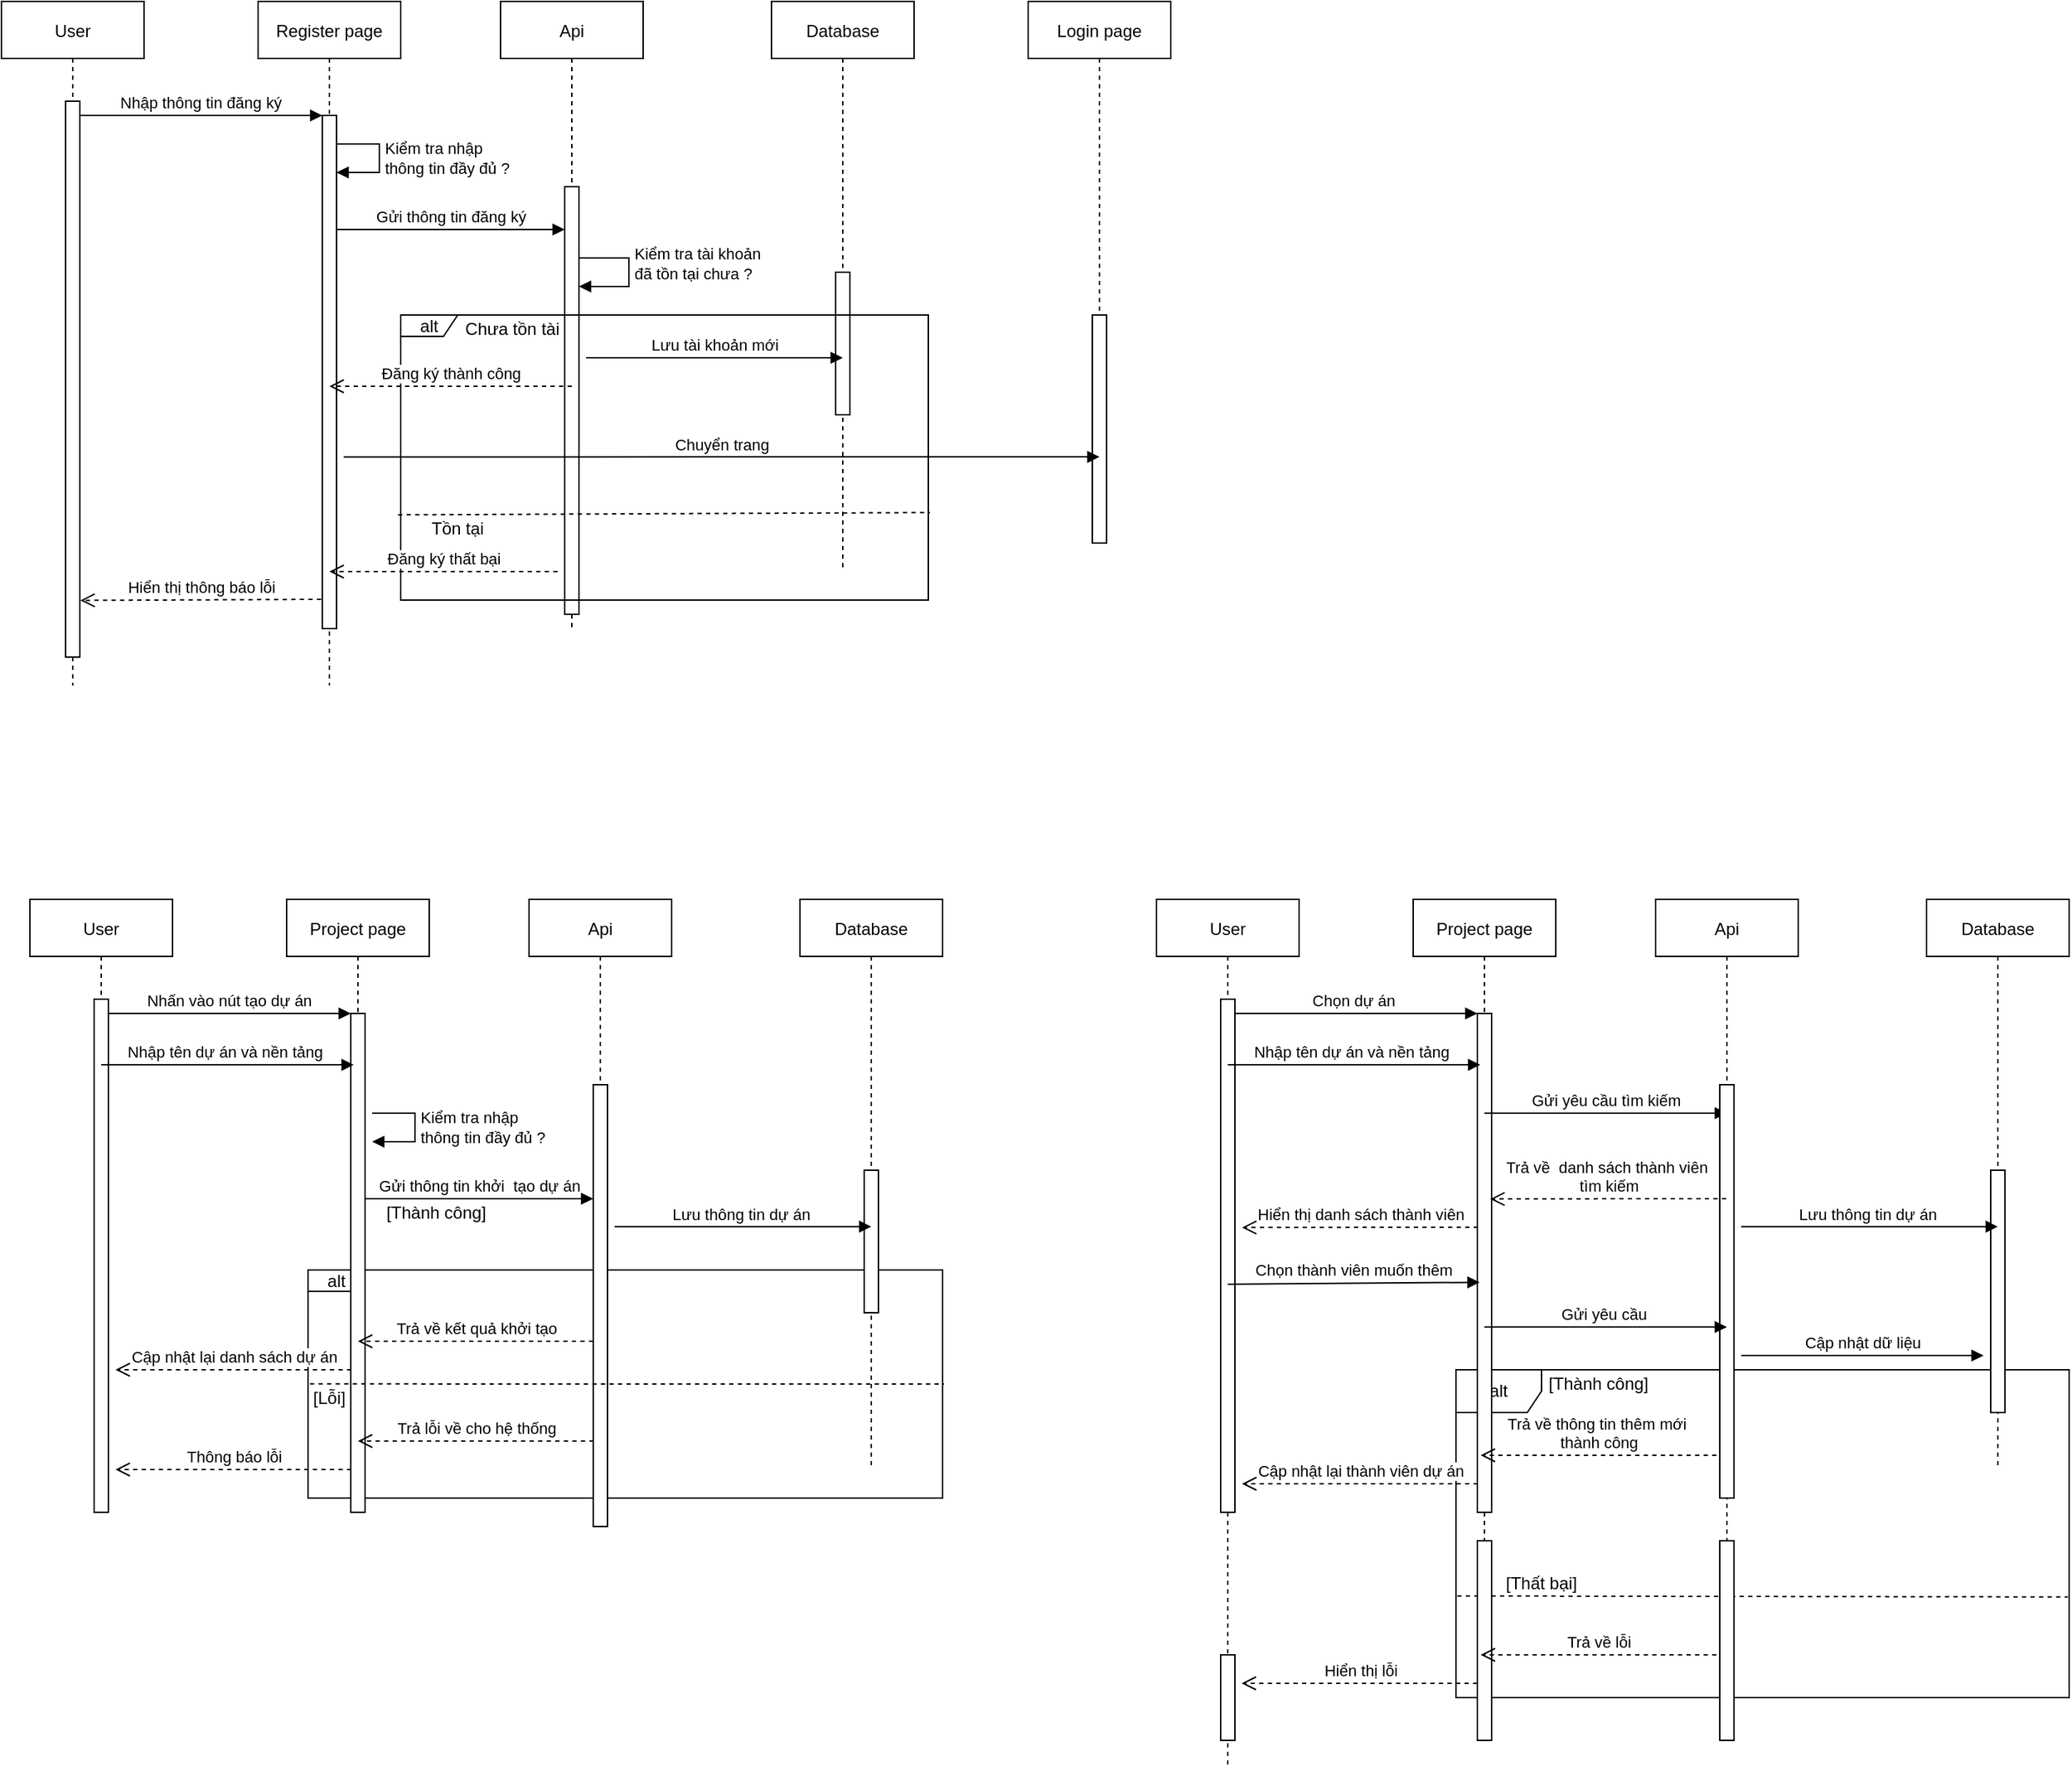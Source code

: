 <mxfile version="14.8.2" type="device"><diagram id="kgpKYQtTHZ0yAKxKKP6v" name="Page-1"><mxGraphModel dx="2755" dy="1338" grid="1" gridSize="10" guides="1" tooltips="1" connect="1" arrows="1" fold="1" page="1" pageScale="1" pageWidth="850" pageHeight="1100" math="0" shadow="0"><root><mxCell id="0"/><mxCell id="1" parent="0"/><mxCell id="G7W4C_hi92SoDJaBqSJZ-86" value="alt" style="shape=umlFrame;whiteSpace=wrap;html=1;" vertex="1" parent="1"><mxGeometry x="1140" y="1040" width="430" height="230" as="geometry"/></mxCell><mxCell id="G7W4C_hi92SoDJaBqSJZ-41" value="alt" style="shape=umlFrame;whiteSpace=wrap;html=1;width=40;height=15;" vertex="1" parent="1"><mxGeometry x="335" y="970" width="445" height="160" as="geometry"/></mxCell><mxCell id="3nuBFxr9cyL0pnOWT2aG-1" value="User" style="shape=umlLifeline;perimeter=lifelinePerimeter;container=1;collapsible=0;recursiveResize=0;rounded=0;shadow=0;strokeWidth=1;" parent="1" vertex="1"><mxGeometry x="120" y="80" width="100" height="480" as="geometry"/></mxCell><mxCell id="3nuBFxr9cyL0pnOWT2aG-2" value="" style="points=[];perimeter=orthogonalPerimeter;rounded=0;shadow=0;strokeWidth=1;" parent="3nuBFxr9cyL0pnOWT2aG-1" vertex="1"><mxGeometry x="45" y="70" width="10" height="390" as="geometry"/></mxCell><mxCell id="3nuBFxr9cyL0pnOWT2aG-5" value="Register page" style="shape=umlLifeline;perimeter=lifelinePerimeter;container=1;collapsible=0;recursiveResize=0;rounded=0;shadow=0;strokeWidth=1;" parent="1" vertex="1"><mxGeometry x="300" y="80" width="100" height="480" as="geometry"/></mxCell><mxCell id="3nuBFxr9cyL0pnOWT2aG-6" value="" style="points=[];perimeter=orthogonalPerimeter;rounded=0;shadow=0;strokeWidth=1;" parent="3nuBFxr9cyL0pnOWT2aG-5" vertex="1"><mxGeometry x="45" y="80" width="10" height="360" as="geometry"/></mxCell><mxCell id="3nuBFxr9cyL0pnOWT2aG-8" value="Nhập thông tin đăng ký" style="verticalAlign=bottom;endArrow=block;entryX=0;entryY=0;shadow=0;strokeWidth=1;" parent="1" source="3nuBFxr9cyL0pnOWT2aG-2" target="3nuBFxr9cyL0pnOWT2aG-6" edge="1"><mxGeometry relative="1" as="geometry"><mxPoint x="275" y="160" as="sourcePoint"/></mxGeometry></mxCell><mxCell id="G7W4C_hi92SoDJaBqSJZ-1" value="Api" style="shape=umlLifeline;perimeter=lifelinePerimeter;container=1;collapsible=0;recursiveResize=0;rounded=0;shadow=0;strokeWidth=1;" vertex="1" parent="1"><mxGeometry x="470" y="80" width="100" height="440" as="geometry"/></mxCell><mxCell id="G7W4C_hi92SoDJaBqSJZ-2" value="" style="points=[];perimeter=orthogonalPerimeter;rounded=0;shadow=0;strokeWidth=1;" vertex="1" parent="G7W4C_hi92SoDJaBqSJZ-1"><mxGeometry x="45" y="130" width="10" height="300" as="geometry"/></mxCell><mxCell id="G7W4C_hi92SoDJaBqSJZ-13" value="Kiểm tra tài khoản &lt;br&gt;đã tồn tại chưa ?" style="edgeStyle=orthogonalEdgeStyle;html=1;align=left;spacingLeft=2;endArrow=block;rounded=0;exitX=1.003;exitY=0.617;exitDx=0;exitDy=0;exitPerimeter=0;" edge="1" parent="G7W4C_hi92SoDJaBqSJZ-1" source="G7W4C_hi92SoDJaBqSJZ-2"><mxGeometry x="0.551" relative="1" as="geometry"><mxPoint x="60" y="180" as="sourcePoint"/><Array as="points"><mxPoint x="55" y="180"/><mxPoint x="90" y="180"/><mxPoint x="90" y="200"/></Array><mxPoint x="55" y="200" as="targetPoint"/><mxPoint as="offset"/></mxGeometry></mxCell><mxCell id="G7W4C_hi92SoDJaBqSJZ-3" value="Database" style="shape=umlLifeline;perimeter=lifelinePerimeter;container=1;collapsible=0;recursiveResize=0;rounded=0;shadow=0;strokeWidth=1;" vertex="1" parent="1"><mxGeometry x="660" y="80" width="100" height="400" as="geometry"/></mxCell><mxCell id="G7W4C_hi92SoDJaBqSJZ-4" value="" style="points=[];perimeter=orthogonalPerimeter;rounded=0;shadow=0;strokeWidth=1;" vertex="1" parent="G7W4C_hi92SoDJaBqSJZ-3"><mxGeometry x="45" y="190" width="10" height="100" as="geometry"/></mxCell><mxCell id="G7W4C_hi92SoDJaBqSJZ-5" value="Login page" style="shape=umlLifeline;perimeter=lifelinePerimeter;container=1;collapsible=0;recursiveResize=0;rounded=0;shadow=0;strokeWidth=1;" vertex="1" parent="1"><mxGeometry x="840" y="80" width="100" height="300" as="geometry"/></mxCell><mxCell id="G7W4C_hi92SoDJaBqSJZ-6" value="" style="points=[];perimeter=orthogonalPerimeter;rounded=0;shadow=0;strokeWidth=1;" vertex="1" parent="G7W4C_hi92SoDJaBqSJZ-5"><mxGeometry x="45" y="220" width="10" height="160" as="geometry"/></mxCell><mxCell id="G7W4C_hi92SoDJaBqSJZ-10" value="Kiểm tra nhập&amp;nbsp;&lt;br&gt;thông tin đầy đủ ?" style="edgeStyle=orthogonalEdgeStyle;html=1;align=left;spacingLeft=2;endArrow=block;rounded=0;entryX=1;entryY=0;" edge="1" parent="1"><mxGeometry relative="1" as="geometry"><mxPoint x="355" y="180" as="sourcePoint"/><Array as="points"><mxPoint x="385" y="180"/></Array><mxPoint x="355" y="200" as="targetPoint"/></mxGeometry></mxCell><mxCell id="G7W4C_hi92SoDJaBqSJZ-11" value="Gửi thông tin đăng ký" style="html=1;verticalAlign=bottom;endArrow=block;" edge="1" parent="1" source="3nuBFxr9cyL0pnOWT2aG-6" target="G7W4C_hi92SoDJaBqSJZ-2"><mxGeometry width="80" relative="1" as="geometry"><mxPoint x="360" y="240" as="sourcePoint"/><mxPoint x="440" y="240" as="targetPoint"/><Array as="points"><mxPoint x="490" y="240"/></Array></mxGeometry></mxCell><mxCell id="G7W4C_hi92SoDJaBqSJZ-16" value="alt" style="shape=umlFrame;whiteSpace=wrap;html=1;width=40;height=15;" vertex="1" parent="1"><mxGeometry x="400" y="300" width="370" height="200" as="geometry"/></mxCell><mxCell id="G7W4C_hi92SoDJaBqSJZ-17" value="Chưa tồn tài&amp;nbsp;" style="text;html=1;strokeColor=none;fillColor=none;align=center;verticalAlign=middle;whiteSpace=wrap;rounded=0;" vertex="1" parent="1"><mxGeometry x="440" y="300" width="80" height="20" as="geometry"/></mxCell><mxCell id="G7W4C_hi92SoDJaBqSJZ-18" value="Lưu tài khoản mới" style="html=1;verticalAlign=bottom;endArrow=block;" edge="1" parent="1"><mxGeometry width="80" relative="1" as="geometry"><mxPoint x="530" y="330" as="sourcePoint"/><mxPoint x="710" y="330" as="targetPoint"/><Array as="points"><mxPoint x="665" y="330"/></Array></mxGeometry></mxCell><mxCell id="G7W4C_hi92SoDJaBqSJZ-19" value="Đăng ký thành công" style="html=1;verticalAlign=bottom;endArrow=open;dashed=1;endSize=8;" edge="1" parent="1" target="3nuBFxr9cyL0pnOWT2aG-5"><mxGeometry relative="1" as="geometry"><mxPoint x="520" y="350" as="sourcePoint"/><mxPoint x="440" y="350" as="targetPoint"/></mxGeometry></mxCell><mxCell id="G7W4C_hi92SoDJaBqSJZ-20" value="Chuyển trang" style="html=1;verticalAlign=bottom;endArrow=block;entryX=0.5;entryY=0.622;entryDx=0;entryDy=0;entryPerimeter=0;" edge="1" parent="1" target="G7W4C_hi92SoDJaBqSJZ-6"><mxGeometry width="80" relative="1" as="geometry"><mxPoint x="360" y="399.58" as="sourcePoint"/><mxPoint x="520" y="399.58" as="targetPoint"/><Array as="points"><mxPoint x="495" y="399.58"/></Array></mxGeometry></mxCell><mxCell id="G7W4C_hi92SoDJaBqSJZ-22" value="" style="endArrow=none;dashed=1;html=1;exitX=-0.005;exitY=0.701;exitDx=0;exitDy=0;exitPerimeter=0;entryX=1.003;entryY=0.693;entryDx=0;entryDy=0;entryPerimeter=0;" edge="1" parent="1" source="G7W4C_hi92SoDJaBqSJZ-16" target="G7W4C_hi92SoDJaBqSJZ-16"><mxGeometry width="50" height="50" relative="1" as="geometry"><mxPoint x="520" y="470" as="sourcePoint"/><mxPoint x="570" y="420" as="targetPoint"/></mxGeometry></mxCell><mxCell id="G7W4C_hi92SoDJaBqSJZ-23" value="Tồn tại" style="text;html=1;strokeColor=none;fillColor=none;align=center;verticalAlign=middle;whiteSpace=wrap;rounded=0;" vertex="1" parent="1"><mxGeometry x="400" y="440" width="80" height="20" as="geometry"/></mxCell><mxCell id="G7W4C_hi92SoDJaBqSJZ-24" value="Đăng ký thất bại" style="html=1;verticalAlign=bottom;endArrow=open;dashed=1;endSize=8;" edge="1" parent="1"><mxGeometry relative="1" as="geometry"><mxPoint x="510" y="480" as="sourcePoint"/><mxPoint x="350" y="480" as="targetPoint"/></mxGeometry></mxCell><mxCell id="G7W4C_hi92SoDJaBqSJZ-26" value="Hiển thị thông báo lỗi" style="html=1;verticalAlign=bottom;endArrow=open;dashed=1;endSize=8;exitX=-0.08;exitY=0.943;exitDx=0;exitDy=0;exitPerimeter=0;entryX=1.04;entryY=0.898;entryDx=0;entryDy=0;entryPerimeter=0;" edge="1" parent="1" source="3nuBFxr9cyL0pnOWT2aG-6" target="3nuBFxr9cyL0pnOWT2aG-2"><mxGeometry relative="1" as="geometry"><mxPoint x="330" y="500" as="sourcePoint"/><mxPoint x="250" y="500" as="targetPoint"/></mxGeometry></mxCell><mxCell id="G7W4C_hi92SoDJaBqSJZ-27" value="User" style="shape=umlLifeline;perimeter=lifelinePerimeter;container=1;collapsible=0;recursiveResize=0;rounded=0;shadow=0;strokeWidth=1;" vertex="1" parent="1"><mxGeometry x="140" y="710" width="100" height="430" as="geometry"/></mxCell><mxCell id="G7W4C_hi92SoDJaBqSJZ-28" value="" style="points=[];perimeter=orthogonalPerimeter;rounded=0;shadow=0;strokeWidth=1;" vertex="1" parent="G7W4C_hi92SoDJaBqSJZ-27"><mxGeometry x="45" y="70" width="10" height="360" as="geometry"/></mxCell><mxCell id="G7W4C_hi92SoDJaBqSJZ-29" value="Project page" style="shape=umlLifeline;perimeter=lifelinePerimeter;container=1;collapsible=0;recursiveResize=0;rounded=0;shadow=0;strokeWidth=1;" vertex="1" parent="1"><mxGeometry x="320" y="710" width="100" height="430" as="geometry"/></mxCell><mxCell id="G7W4C_hi92SoDJaBqSJZ-30" value="" style="points=[];perimeter=orthogonalPerimeter;rounded=0;shadow=0;strokeWidth=1;" vertex="1" parent="G7W4C_hi92SoDJaBqSJZ-29"><mxGeometry x="45" y="80" width="10" height="350" as="geometry"/></mxCell><mxCell id="G7W4C_hi92SoDJaBqSJZ-31" value="Nhấn vào nút tạo dự án" style="verticalAlign=bottom;endArrow=block;entryX=0;entryY=0;shadow=0;strokeWidth=1;" edge="1" parent="1" source="G7W4C_hi92SoDJaBqSJZ-28" target="G7W4C_hi92SoDJaBqSJZ-30"><mxGeometry relative="1" as="geometry"><mxPoint x="295" y="790" as="sourcePoint"/></mxGeometry></mxCell><mxCell id="G7W4C_hi92SoDJaBqSJZ-32" value="Api" style="shape=umlLifeline;perimeter=lifelinePerimeter;container=1;collapsible=0;recursiveResize=0;rounded=0;shadow=0;strokeWidth=1;" vertex="1" parent="1"><mxGeometry x="490" y="710" width="100" height="440" as="geometry"/></mxCell><mxCell id="G7W4C_hi92SoDJaBqSJZ-33" value="" style="points=[];perimeter=orthogonalPerimeter;rounded=0;shadow=0;strokeWidth=1;" vertex="1" parent="G7W4C_hi92SoDJaBqSJZ-32"><mxGeometry x="45" y="130" width="10" height="310" as="geometry"/></mxCell><mxCell id="G7W4C_hi92SoDJaBqSJZ-35" value="Database" style="shape=umlLifeline;perimeter=lifelinePerimeter;container=1;collapsible=0;recursiveResize=0;rounded=0;shadow=0;strokeWidth=1;" vertex="1" parent="1"><mxGeometry x="680" y="710" width="100" height="400" as="geometry"/></mxCell><mxCell id="G7W4C_hi92SoDJaBqSJZ-36" value="" style="points=[];perimeter=orthogonalPerimeter;rounded=0;shadow=0;strokeWidth=1;" vertex="1" parent="G7W4C_hi92SoDJaBqSJZ-35"><mxGeometry x="45" y="190" width="10" height="100" as="geometry"/></mxCell><mxCell id="G7W4C_hi92SoDJaBqSJZ-39" value="Kiểm tra nhập&amp;nbsp;&lt;br&gt;thông tin đầy đủ ?" style="edgeStyle=orthogonalEdgeStyle;html=1;align=left;spacingLeft=2;endArrow=block;rounded=0;entryX=1;entryY=0;" edge="1" parent="1"><mxGeometry relative="1" as="geometry"><mxPoint x="380.0" y="860" as="sourcePoint"/><Array as="points"><mxPoint x="410.0" y="860"/></Array><mxPoint x="380.0" y="880" as="targetPoint"/></mxGeometry></mxCell><mxCell id="G7W4C_hi92SoDJaBqSJZ-40" value="Gửi thông tin khởi&amp;nbsp; tạo dự án" style="html=1;verticalAlign=bottom;endArrow=block;" edge="1" parent="1" source="G7W4C_hi92SoDJaBqSJZ-30" target="G7W4C_hi92SoDJaBqSJZ-33"><mxGeometry width="80" relative="1" as="geometry"><mxPoint x="380" y="870" as="sourcePoint"/><mxPoint x="460" y="870" as="targetPoint"/><Array as="points"><mxPoint x="480" y="920"/><mxPoint x="510" y="920"/></Array></mxGeometry></mxCell><mxCell id="G7W4C_hi92SoDJaBqSJZ-43" value="Lưu thông tin dự án&amp;nbsp;" style="html=1;verticalAlign=bottom;endArrow=block;" edge="1" parent="1"><mxGeometry width="80" relative="1" as="geometry"><mxPoint x="550" y="939.58" as="sourcePoint"/><mxPoint x="730" y="939.58" as="targetPoint"/><Array as="points"><mxPoint x="685" y="939.58"/></Array></mxGeometry></mxCell><mxCell id="G7W4C_hi92SoDJaBqSJZ-44" value="Trả về kết quả khởi tạo" style="html=1;verticalAlign=bottom;endArrow=open;dashed=1;endSize=8;" edge="1" parent="1" target="G7W4C_hi92SoDJaBqSJZ-29" source="G7W4C_hi92SoDJaBqSJZ-33"><mxGeometry relative="1" as="geometry"><mxPoint x="540" y="980" as="sourcePoint"/><mxPoint x="460" y="980" as="targetPoint"/><Array as="points"><mxPoint x="480" y="1020"/></Array></mxGeometry></mxCell><mxCell id="G7W4C_hi92SoDJaBqSJZ-46" value="" style="endArrow=none;dashed=1;html=1;exitX=0.003;exitY=0.499;exitDx=0;exitDy=0;exitPerimeter=0;" edge="1" parent="1" source="G7W4C_hi92SoDJaBqSJZ-41"><mxGeometry width="50" height="50" relative="1" as="geometry"><mxPoint x="540" y="1100" as="sourcePoint"/><mxPoint x="781" y="1050" as="targetPoint"/><Array as="points"><mxPoint x="460" y="1050"/></Array></mxGeometry></mxCell><mxCell id="G7W4C_hi92SoDJaBqSJZ-50" value="Nhập tên dự án và nền tảng " style="verticalAlign=bottom;endArrow=block;entryX=0.2;entryY=0.103;shadow=0;strokeWidth=1;entryDx=0;entryDy=0;entryPerimeter=0;" edge="1" parent="1" source="G7W4C_hi92SoDJaBqSJZ-27" target="G7W4C_hi92SoDJaBqSJZ-30"><mxGeometry relative="1" as="geometry"><mxPoint x="190" y="827" as="sourcePoint"/><mxPoint x="360" y="830.0" as="targetPoint"/></mxGeometry></mxCell><mxCell id="G7W4C_hi92SoDJaBqSJZ-51" value="[Thành công]" style="text;html=1;strokeColor=none;fillColor=none;align=center;verticalAlign=middle;whiteSpace=wrap;rounded=0;" vertex="1" parent="1"><mxGeometry x="370" y="920" width="110" height="20" as="geometry"/></mxCell><mxCell id="G7W4C_hi92SoDJaBqSJZ-52" value="[Lỗi]" style="text;html=1;strokeColor=none;fillColor=none;align=center;verticalAlign=middle;whiteSpace=wrap;rounded=0;" vertex="1" parent="1"><mxGeometry x="295" y="1050" width="110" height="20" as="geometry"/></mxCell><mxCell id="G7W4C_hi92SoDJaBqSJZ-53" value="Cập nhật lại danh sách dự án" style="html=1;verticalAlign=bottom;endArrow=open;dashed=1;endSize=8;" edge="1" parent="1"><mxGeometry relative="1" as="geometry"><mxPoint x="365.33" y="1040" as="sourcePoint"/><mxPoint x="199.997" y="1040" as="targetPoint"/><Array as="points"><mxPoint x="310.33" y="1040"/></Array></mxGeometry></mxCell><mxCell id="G7W4C_hi92SoDJaBqSJZ-54" value="Trả lỗi về cho hệ thống" style="html=1;verticalAlign=bottom;endArrow=open;dashed=1;endSize=8;" edge="1" parent="1"><mxGeometry relative="1" as="geometry"><mxPoint x="535.33" y="1090" as="sourcePoint"/><mxPoint x="369.997" y="1090" as="targetPoint"/><Array as="points"><mxPoint x="480.33" y="1090"/></Array></mxGeometry></mxCell><mxCell id="G7W4C_hi92SoDJaBqSJZ-55" value="Thông báo lỗi" style="html=1;verticalAlign=bottom;endArrow=open;dashed=1;endSize=8;" edge="1" parent="1"><mxGeometry relative="1" as="geometry"><mxPoint x="365.33" y="1110" as="sourcePoint"/><mxPoint x="199.997" y="1110" as="targetPoint"/><Array as="points"><mxPoint x="310.33" y="1110"/></Array></mxGeometry></mxCell><mxCell id="G7W4C_hi92SoDJaBqSJZ-57" value="User" style="shape=umlLifeline;perimeter=lifelinePerimeter;container=1;collapsible=0;recursiveResize=0;rounded=0;shadow=0;strokeWidth=1;" vertex="1" parent="1"><mxGeometry x="930" y="710" width="100" height="610" as="geometry"/></mxCell><mxCell id="G7W4C_hi92SoDJaBqSJZ-58" value="" style="points=[];perimeter=orthogonalPerimeter;rounded=0;shadow=0;strokeWidth=1;" vertex="1" parent="G7W4C_hi92SoDJaBqSJZ-57"><mxGeometry x="45" y="70" width="10" height="360" as="geometry"/></mxCell><mxCell id="G7W4C_hi92SoDJaBqSJZ-96" value="" style="html=1;points=[];perimeter=orthogonalPerimeter;" vertex="1" parent="G7W4C_hi92SoDJaBqSJZ-57"><mxGeometry x="45" y="530" width="10" height="60" as="geometry"/></mxCell><mxCell id="G7W4C_hi92SoDJaBqSJZ-59" value="Project page" style="shape=umlLifeline;perimeter=lifelinePerimeter;container=1;collapsible=0;recursiveResize=0;rounded=0;shadow=0;strokeWidth=1;" vertex="1" parent="1"><mxGeometry x="1110" y="710" width="100" height="530" as="geometry"/></mxCell><mxCell id="G7W4C_hi92SoDJaBqSJZ-60" value="" style="points=[];perimeter=orthogonalPerimeter;rounded=0;shadow=0;strokeWidth=1;" vertex="1" parent="G7W4C_hi92SoDJaBqSJZ-59"><mxGeometry x="45" y="80" width="10" height="350" as="geometry"/></mxCell><mxCell id="G7W4C_hi92SoDJaBqSJZ-79" value="Gửi yêu cầu tìm kiếm" style="html=1;verticalAlign=bottom;endArrow=block;" edge="1" parent="G7W4C_hi92SoDJaBqSJZ-59"><mxGeometry width="80" relative="1" as="geometry"><mxPoint x="50" y="150" as="sourcePoint"/><mxPoint x="220" y="150" as="targetPoint"/></mxGeometry></mxCell><mxCell id="G7W4C_hi92SoDJaBqSJZ-61" value="Chọn dự án " style="verticalAlign=bottom;endArrow=block;entryX=0;entryY=0;shadow=0;strokeWidth=1;" edge="1" parent="1" source="G7W4C_hi92SoDJaBqSJZ-58" target="G7W4C_hi92SoDJaBqSJZ-60"><mxGeometry relative="1" as="geometry"><mxPoint x="1085" y="790" as="sourcePoint"/></mxGeometry></mxCell><mxCell id="G7W4C_hi92SoDJaBqSJZ-62" value="Api" style="shape=umlLifeline;perimeter=lifelinePerimeter;container=1;collapsible=0;recursiveResize=0;rounded=0;shadow=0;strokeWidth=1;" vertex="1" parent="1"><mxGeometry x="1280" y="710" width="100" height="530" as="geometry"/></mxCell><mxCell id="G7W4C_hi92SoDJaBqSJZ-63" value="" style="points=[];perimeter=orthogonalPerimeter;rounded=0;shadow=0;strokeWidth=1;" vertex="1" parent="G7W4C_hi92SoDJaBqSJZ-62"><mxGeometry x="45" y="130" width="10" height="290" as="geometry"/></mxCell><mxCell id="G7W4C_hi92SoDJaBqSJZ-64" value="Database" style="shape=umlLifeline;perimeter=lifelinePerimeter;container=1;collapsible=0;recursiveResize=0;rounded=0;shadow=0;strokeWidth=1;" vertex="1" parent="1"><mxGeometry x="1470" y="710" width="100" height="400" as="geometry"/></mxCell><mxCell id="G7W4C_hi92SoDJaBqSJZ-65" value="" style="points=[];perimeter=orthogonalPerimeter;rounded=0;shadow=0;strokeWidth=1;" vertex="1" parent="G7W4C_hi92SoDJaBqSJZ-64"><mxGeometry x="45" y="190" width="10" height="170" as="geometry"/></mxCell><mxCell id="G7W4C_hi92SoDJaBqSJZ-68" value="Lưu thông tin dự án&amp;nbsp;" style="html=1;verticalAlign=bottom;endArrow=block;" edge="1" parent="1"><mxGeometry width="80" relative="1" as="geometry"><mxPoint x="1340" y="939.58" as="sourcePoint"/><mxPoint x="1520" y="939.58" as="targetPoint"/><Array as="points"><mxPoint x="1475" y="939.58"/></Array></mxGeometry></mxCell><mxCell id="G7W4C_hi92SoDJaBqSJZ-71" value="Nhập tên dự án và nền tảng " style="verticalAlign=bottom;endArrow=block;entryX=0.2;entryY=0.103;shadow=0;strokeWidth=1;entryDx=0;entryDy=0;entryPerimeter=0;" edge="1" parent="1" source="G7W4C_hi92SoDJaBqSJZ-57" target="G7W4C_hi92SoDJaBqSJZ-60"><mxGeometry relative="1" as="geometry"><mxPoint x="980" y="827" as="sourcePoint"/><mxPoint x="1150" y="830.0" as="targetPoint"/></mxGeometry></mxCell><mxCell id="G7W4C_hi92SoDJaBqSJZ-75" value="Trả về thông tin thêm mới&amp;nbsp;&lt;br&gt;thành công" style="html=1;verticalAlign=bottom;endArrow=open;dashed=1;endSize=8;" edge="1" parent="1"><mxGeometry relative="1" as="geometry"><mxPoint x="1322.67" y="1100.0" as="sourcePoint"/><mxPoint x="1157.337" y="1100.0" as="targetPoint"/><Array as="points"><mxPoint x="1267.67" y="1100"/></Array></mxGeometry></mxCell><mxCell id="G7W4C_hi92SoDJaBqSJZ-76" value="Cập nhật lại thành viên dự án" style="html=1;verticalAlign=bottom;endArrow=open;dashed=1;endSize=8;" edge="1" parent="1"><mxGeometry relative="1" as="geometry"><mxPoint x="1155.33" y="1120.0" as="sourcePoint"/><mxPoint x="989.997" y="1120.0" as="targetPoint"/><Array as="points"><mxPoint x="1100.33" y="1120"/></Array></mxGeometry></mxCell><mxCell id="G7W4C_hi92SoDJaBqSJZ-80" value="Trả về&amp;nbsp; danh sách thành viên&amp;nbsp;&lt;br&gt;tìm kiếm" style="html=1;verticalAlign=bottom;endArrow=open;dashed=1;endSize=8;entryX=0.905;entryY=0.372;entryDx=0;entryDy=0;entryPerimeter=0;" edge="1" parent="1" source="G7W4C_hi92SoDJaBqSJZ-62" target="G7W4C_hi92SoDJaBqSJZ-60"><mxGeometry relative="1" as="geometry"><mxPoint x="1280" y="880" as="sourcePoint"/><mxPoint x="1164" y="924" as="targetPoint"/><Array as="points"><mxPoint x="1270" y="920"/></Array></mxGeometry></mxCell><mxCell id="G7W4C_hi92SoDJaBqSJZ-81" value="Hiển thị danh sách thành viên" style="html=1;verticalAlign=bottom;endArrow=open;dashed=1;endSize=8;entryX=0.905;entryY=0.372;entryDx=0;entryDy=0;entryPerimeter=0;" edge="1" parent="1"><mxGeometry relative="1" as="geometry"><mxPoint x="1155.45" y="940" as="sourcePoint"/><mxPoint x="990" y="940.2" as="targetPoint"/><Array as="points"><mxPoint x="1095.95" y="940"/></Array></mxGeometry></mxCell><mxCell id="G7W4C_hi92SoDJaBqSJZ-82" value="Chọn thành viên muốn thêm" style="html=1;verticalAlign=bottom;endArrow=block;entryX=0.155;entryY=0.539;entryDx=0;entryDy=0;entryPerimeter=0;" edge="1" parent="1" target="G7W4C_hi92SoDJaBqSJZ-60"><mxGeometry width="80" relative="1" as="geometry"><mxPoint x="980" y="980" as="sourcePoint"/><mxPoint x="1060" y="980" as="targetPoint"/></mxGeometry></mxCell><mxCell id="G7W4C_hi92SoDJaBqSJZ-83" value="Gửi yêu cầu&amp;nbsp;" style="html=1;verticalAlign=bottom;endArrow=block;" edge="1" parent="1"><mxGeometry width="80" relative="1" as="geometry"><mxPoint x="1160" y="1010" as="sourcePoint"/><mxPoint x="1330" y="1010" as="targetPoint"/></mxGeometry></mxCell><mxCell id="G7W4C_hi92SoDJaBqSJZ-84" value="Cập nhật dữ liệu" style="html=1;verticalAlign=bottom;endArrow=block;" edge="1" parent="1"><mxGeometry width="80" relative="1" as="geometry"><mxPoint x="1340" y="1030" as="sourcePoint"/><mxPoint x="1510" y="1030" as="targetPoint"/></mxGeometry></mxCell><mxCell id="G7W4C_hi92SoDJaBqSJZ-88" value="[Thành công]" style="text;html=1;strokeColor=none;fillColor=none;align=center;verticalAlign=middle;whiteSpace=wrap;rounded=0;" vertex="1" parent="1"><mxGeometry x="1200" y="1040" width="80" height="20" as="geometry"/></mxCell><mxCell id="G7W4C_hi92SoDJaBqSJZ-89" value="" style="endArrow=none;dashed=1;html=1;entryX=0.998;entryY=0.693;entryDx=0;entryDy=0;entryPerimeter=0;exitX=0.002;exitY=0.69;exitDx=0;exitDy=0;exitPerimeter=0;" edge="1" parent="1" source="G7W4C_hi92SoDJaBqSJZ-86" target="G7W4C_hi92SoDJaBqSJZ-86"><mxGeometry width="50" height="50" relative="1" as="geometry"><mxPoint x="1320" y="1030" as="sourcePoint"/><mxPoint x="1370" y="980" as="targetPoint"/></mxGeometry></mxCell><mxCell id="G7W4C_hi92SoDJaBqSJZ-91" value="[Thất bại]" style="text;html=1;strokeColor=none;fillColor=none;align=center;verticalAlign=middle;whiteSpace=wrap;rounded=0;" vertex="1" parent="1"><mxGeometry x="1160" y="1180" width="80" height="20" as="geometry"/></mxCell><mxCell id="G7W4C_hi92SoDJaBqSJZ-92" value="" style="html=1;points=[];perimeter=orthogonalPerimeter;" vertex="1" parent="1"><mxGeometry x="1155" y="1160" width="10" height="140" as="geometry"/></mxCell><mxCell id="G7W4C_hi92SoDJaBqSJZ-93" value="" style="html=1;points=[];perimeter=orthogonalPerimeter;" vertex="1" parent="1"><mxGeometry x="1325" y="1160" width="10" height="140" as="geometry"/></mxCell><mxCell id="G7W4C_hi92SoDJaBqSJZ-94" value="Trả về lỗi" style="html=1;verticalAlign=bottom;endArrow=open;dashed=1;endSize=8;" edge="1" parent="1"><mxGeometry relative="1" as="geometry"><mxPoint x="1322.67" y="1240.0" as="sourcePoint"/><mxPoint x="1157.337" y="1240.0" as="targetPoint"/><Array as="points"><mxPoint x="1267.67" y="1240"/></Array></mxGeometry></mxCell><mxCell id="G7W4C_hi92SoDJaBqSJZ-95" value="Hiển thị lỗi" style="html=1;verticalAlign=bottom;endArrow=open;dashed=1;endSize=8;" edge="1" parent="1"><mxGeometry relative="1" as="geometry"><mxPoint x="1155" y="1260.0" as="sourcePoint"/><mxPoint x="989.667" y="1260.0" as="targetPoint"/><Array as="points"><mxPoint x="1100.0" y="1260"/></Array></mxGeometry></mxCell></root></mxGraphModel></diagram></mxfile>